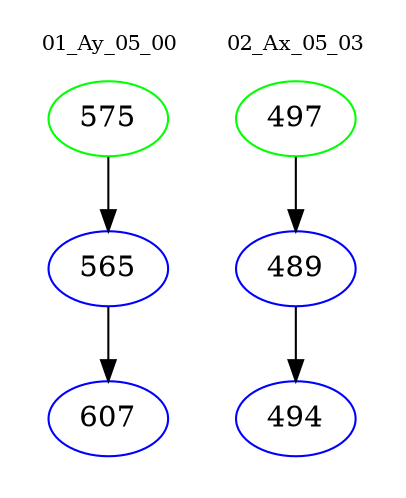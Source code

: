 digraph{
subgraph cluster_0 {
color = white
label = "01_Ay_05_00";
fontsize=10;
T0_575 [label="575", color="green"]
T0_575 -> T0_565 [color="black"]
T0_565 [label="565", color="blue"]
T0_565 -> T0_607 [color="black"]
T0_607 [label="607", color="blue"]
}
subgraph cluster_1 {
color = white
label = "02_Ax_05_03";
fontsize=10;
T1_497 [label="497", color="green"]
T1_497 -> T1_489 [color="black"]
T1_489 [label="489", color="blue"]
T1_489 -> T1_494 [color="black"]
T1_494 [label="494", color="blue"]
}
}
